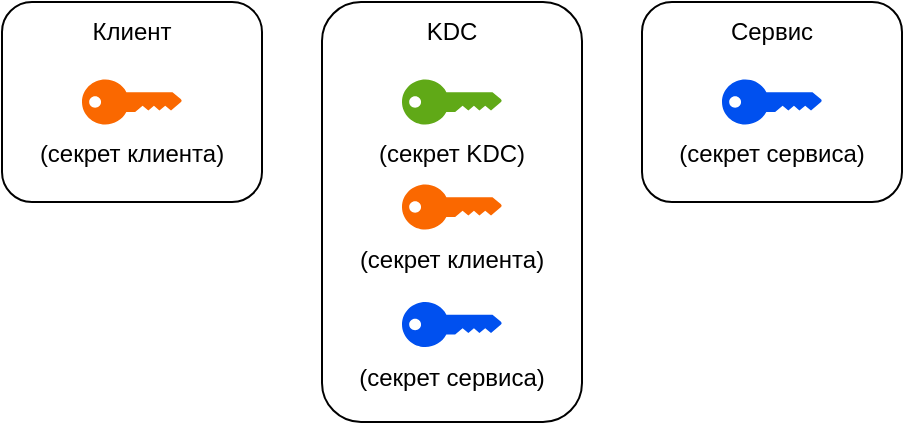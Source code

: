 <mxfile version="20.0.4" type="device"><diagram id="l8hXMBHkgcEJcSW0mbfh" name="Page-1"><mxGraphModel dx="981" dy="538" grid="1" gridSize="10" guides="1" tooltips="1" connect="1" arrows="1" fold="1" page="1" pageScale="1" pageWidth="1169" pageHeight="827" math="0" shadow="0"><root><mxCell id="0"/><mxCell id="1" parent="0"/><mxCell id="zT-OKRPy9kBRpYvkz_Q8-1" value="" style="rounded=1;whiteSpace=wrap;html=1;" vertex="1" parent="1"><mxGeometry x="170" y="220" width="130" height="100" as="geometry"/></mxCell><mxCell id="zT-OKRPy9kBRpYvkz_Q8-3" value="" style="points=[[0,0.5,0],[0.24,0,0],[0.5,0.28,0],[0.995,0.475,0],[0.5,0.72,0],[0.24,1,0]];verticalLabelPosition=bottom;sketch=0;html=1;verticalAlign=top;aspect=fixed;align=center;pointerEvents=1;shape=mxgraph.cisco19.key;perimeterSpacing=1;fillColor=#fa6800;strokeColor=#C73500;labelBorderColor=none;labelBackgroundColor=none;strokeWidth=1;fontColor=#000000;" vertex="1" parent="1"><mxGeometry x="210" y="258.75" width="50" height="22.5" as="geometry"/></mxCell><mxCell id="zT-OKRPy9kBRpYvkz_Q8-5" value="Клиент" style="text;html=1;strokeColor=none;fillColor=none;align=center;verticalAlign=middle;whiteSpace=wrap;rounded=0;labelBackgroundColor=none;labelBorderColor=none;sketch=0;" vertex="1" parent="1"><mxGeometry x="205" y="220" width="60" height="30" as="geometry"/></mxCell><mxCell id="zT-OKRPy9kBRpYvkz_Q8-6" value="(секрет клиента)" style="text;html=1;strokeColor=none;fillColor=none;align=center;verticalAlign=middle;whiteSpace=wrap;rounded=0;labelBackgroundColor=none;labelBorderColor=none;sketch=0;" vertex="1" parent="1"><mxGeometry x="185" y="281.25" width="100" height="30" as="geometry"/></mxCell><mxCell id="zT-OKRPy9kBRpYvkz_Q8-7" value="" style="rounded=1;whiteSpace=wrap;html=1;" vertex="1" parent="1"><mxGeometry x="330" y="220" width="130" height="210" as="geometry"/></mxCell><mxCell id="zT-OKRPy9kBRpYvkz_Q8-8" value="" style="points=[[0,0.5,0],[0.24,0,0],[0.5,0.28,0],[0.995,0.475,0],[0.5,0.72,0],[0.24,1,0]];verticalLabelPosition=bottom;sketch=0;html=1;verticalAlign=top;aspect=fixed;align=center;pointerEvents=1;shape=mxgraph.cisco19.key;perimeterSpacing=1;fillColor=#60a917;strokeColor=#2D7600;labelBorderColor=none;labelBackgroundColor=none;strokeWidth=1;fontColor=#ffffff;" vertex="1" parent="1"><mxGeometry x="370" y="258.75" width="50" height="22.5" as="geometry"/></mxCell><mxCell id="zT-OKRPy9kBRpYvkz_Q8-9" value="KDC" style="text;html=1;strokeColor=none;fillColor=none;align=center;verticalAlign=middle;whiteSpace=wrap;rounded=0;labelBackgroundColor=none;labelBorderColor=none;sketch=0;" vertex="1" parent="1"><mxGeometry x="365" y="220" width="60" height="30" as="geometry"/></mxCell><mxCell id="zT-OKRPy9kBRpYvkz_Q8-10" value="(секрет KDC)" style="text;html=1;strokeColor=none;fillColor=none;align=center;verticalAlign=middle;whiteSpace=wrap;rounded=0;labelBackgroundColor=none;labelBorderColor=none;sketch=0;" vertex="1" parent="1"><mxGeometry x="345" y="281.25" width="100" height="30" as="geometry"/></mxCell><mxCell id="zT-OKRPy9kBRpYvkz_Q8-11" value="" style="rounded=1;whiteSpace=wrap;html=1;" vertex="1" parent="1"><mxGeometry x="490" y="220" width="130" height="100" as="geometry"/></mxCell><mxCell id="zT-OKRPy9kBRpYvkz_Q8-12" value="" style="points=[[0,0.5,0],[0.24,0,0],[0.5,0.28,0],[0.995,0.475,0],[0.5,0.72,0],[0.24,1,0]];verticalLabelPosition=bottom;sketch=0;html=1;verticalAlign=top;aspect=fixed;align=center;pointerEvents=1;shape=mxgraph.cisco19.key;perimeterSpacing=1;fillColor=#0050ef;strokeColor=#001DBC;labelBorderColor=none;labelBackgroundColor=none;strokeWidth=1;fontColor=#ffffff;" vertex="1" parent="1"><mxGeometry x="530" y="258.75" width="50" height="22.5" as="geometry"/></mxCell><mxCell id="zT-OKRPy9kBRpYvkz_Q8-13" value="Сервис" style="text;html=1;strokeColor=none;fillColor=none;align=center;verticalAlign=middle;whiteSpace=wrap;rounded=0;labelBackgroundColor=none;labelBorderColor=none;sketch=0;" vertex="1" parent="1"><mxGeometry x="525" y="220" width="60" height="30" as="geometry"/></mxCell><mxCell id="zT-OKRPy9kBRpYvkz_Q8-14" value="(секрет сервиса)" style="text;html=1;strokeColor=none;fillColor=none;align=center;verticalAlign=middle;whiteSpace=wrap;rounded=0;labelBackgroundColor=none;labelBorderColor=none;sketch=0;" vertex="1" parent="1"><mxGeometry x="505" y="281.25" width="100" height="30" as="geometry"/></mxCell><mxCell id="zT-OKRPy9kBRpYvkz_Q8-17" value="" style="points=[[0,0.5,0],[0.24,0,0],[0.5,0.28,0],[0.995,0.475,0],[0.5,0.72,0],[0.24,1,0]];verticalLabelPosition=bottom;sketch=0;html=1;verticalAlign=top;aspect=fixed;align=center;pointerEvents=1;shape=mxgraph.cisco19.key;perimeterSpacing=1;fillColor=#fa6800;strokeColor=#C73500;labelBorderColor=none;labelBackgroundColor=none;strokeWidth=1;fontColor=#000000;" vertex="1" parent="1"><mxGeometry x="370" y="311.25" width="50" height="22.5" as="geometry"/></mxCell><mxCell id="zT-OKRPy9kBRpYvkz_Q8-18" value="(секрет клиента)" style="text;html=1;strokeColor=none;fillColor=none;align=center;verticalAlign=middle;whiteSpace=wrap;rounded=0;labelBackgroundColor=none;labelBorderColor=none;sketch=0;" vertex="1" parent="1"><mxGeometry x="345" y="333.75" width="100" height="30" as="geometry"/></mxCell><mxCell id="zT-OKRPy9kBRpYvkz_Q8-19" value="" style="points=[[0,0.5,0],[0.24,0,0],[0.5,0.28,0],[0.995,0.475,0],[0.5,0.72,0],[0.24,1,0]];verticalLabelPosition=bottom;sketch=0;html=1;verticalAlign=top;aspect=fixed;align=center;pointerEvents=1;shape=mxgraph.cisco19.key;perimeterSpacing=1;fillColor=#0050ef;strokeColor=#001DBC;labelBorderColor=none;labelBackgroundColor=none;strokeWidth=1;fontColor=#ffffff;" vertex="1" parent="1"><mxGeometry x="370" y="370" width="50" height="22.5" as="geometry"/></mxCell><mxCell id="zT-OKRPy9kBRpYvkz_Q8-20" value="(секрет сервиса)" style="text;html=1;strokeColor=none;fillColor=none;align=center;verticalAlign=middle;whiteSpace=wrap;rounded=0;labelBackgroundColor=none;labelBorderColor=none;sketch=0;" vertex="1" parent="1"><mxGeometry x="345" y="392.5" width="100" height="30" as="geometry"/></mxCell></root></mxGraphModel></diagram></mxfile>